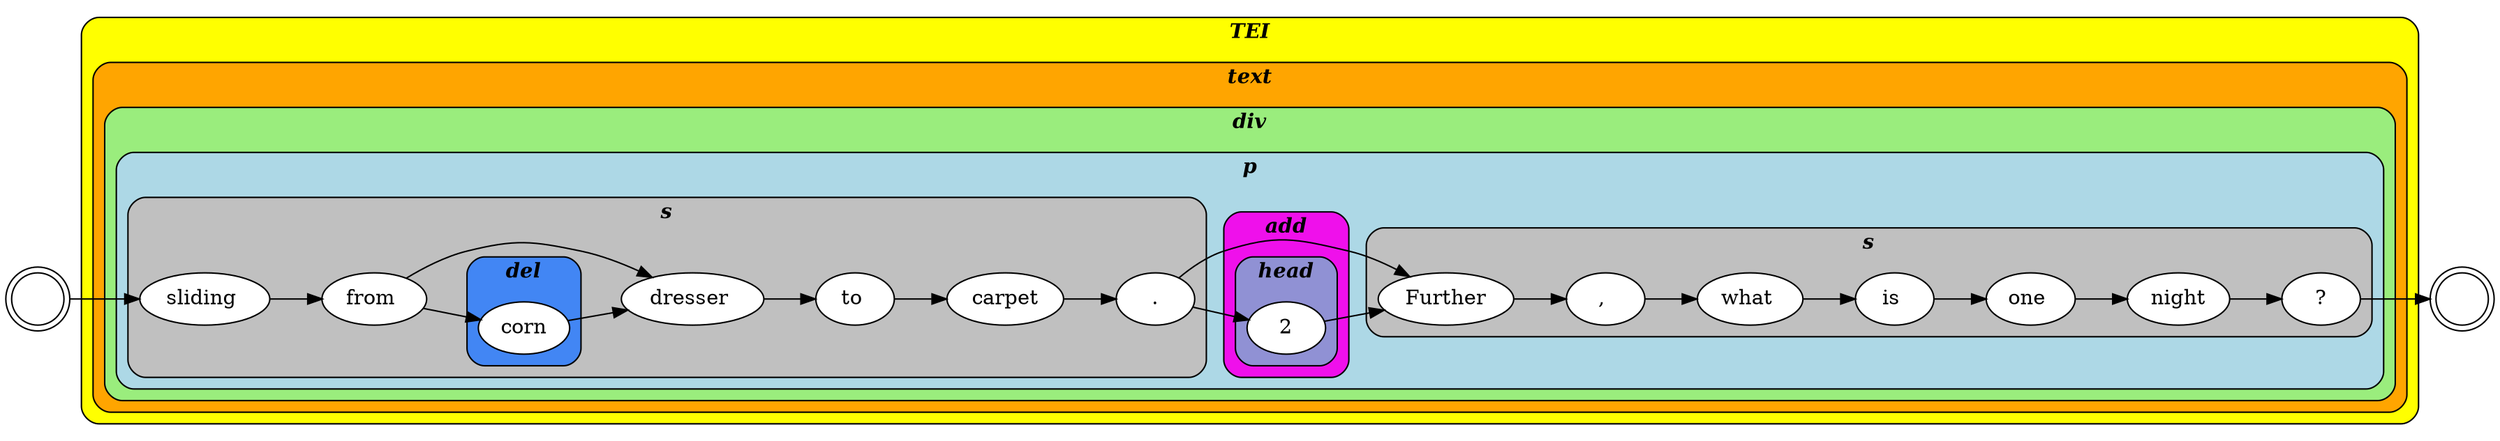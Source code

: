 digraph VariantWitnessGraph{
  graph [rankdir=LR]
  node [style="filled";fillcolor="white"]
  begin [label="";shape=doublecircle,rank=middle]
  subgraph cluster_0 {
    label=<<i><b>TEI</b></i>>
    graph[style="rounded,filled";fillcolor="yellow"]
    subgraph cluster_1 {
      label=<<i><b>text</b></i>>
      graph[style="rounded,filled";fillcolor="orange"]
      subgraph cluster_2 {
        label=<<i><b>div</b></i>>
        graph[style="rounded,filled";fillcolor="#9aed7d"]
        subgraph cluster_3 {
          label=<<i><b>p</b></i>>
          graph[style="rounded,filled";fillcolor="lightblue"]
          subgraph cluster_4 {
            label=<<i><b>s</b></i>>
            graph[style="rounded,filled";fillcolor="grey"]
            IHD_001 [label=<sliding&nbsp;>]
            IHD_002 [label=<from&nbsp;>]
            subgraph cluster_5 {
              label=<<i><b>del</b></i>>
              graph[style="rounded,filled";fillcolor="#4286f4"]
              IHD_003 [label=<corn>]
            }
            IHD_005 [label=<dresser&nbsp;>]
            IHD_006 [label=<to&nbsp;>]
            IHD_007 [label=<carpet>]
            IHD_008 [label=<.>]
          }
          subgraph cluster_6 {
            label=<<i><b>add</b></i>>
            graph[style="rounded,filled";fillcolor="#ef10eb"]
            subgraph cluster_7 {
              label=<<i><b>head</b></i>>
              graph[style="rounded,filled";fillcolor="#9091D4"]
              IHD_009 [label=<2>]
            }
          }
          subgraph cluster_8 {
            label=<<i><b>s</b></i>>
            graph[style="rounded,filled";fillcolor="grey"]
            IHD_015 [label=<Further>]
            IHD_016 [label=<,&nbsp;>]
            IHD_017 [label=<what&nbsp;>]
            IHD_018 [label=<is&nbsp;>]
            IHD_019 [label=<one&nbsp;>]
            IHD_020 [label=<night>]
            IHD_021 [label=<?>]
          }
        }
      }
    }
  }
  end [label="";shape=doublecircle,rank=middle]

  #         sliding    from
  begin ->  IHD_001 -> IHD_002

  # from       corn     dresser
  IHD_002 -> { IHD_003, IHD_005 }

  # corn     dresser    to         carpet     .
  IHD_003 -> IHD_005 -> IHD_006 -> IHD_007 -> IHD_008

  # .          2         Further
  IHD_008 -> { IHD_009,  IHD_015 }

  # 2               Further
  IHD_009 ->  IHD_015



  # Further    ,          what       is         one        night      ?
  IHD_015 -> IHD_016 -> IHD_017 -> IHD_018 -> IHD_019 -> IHD_020 -> IHD_021 -> end

}